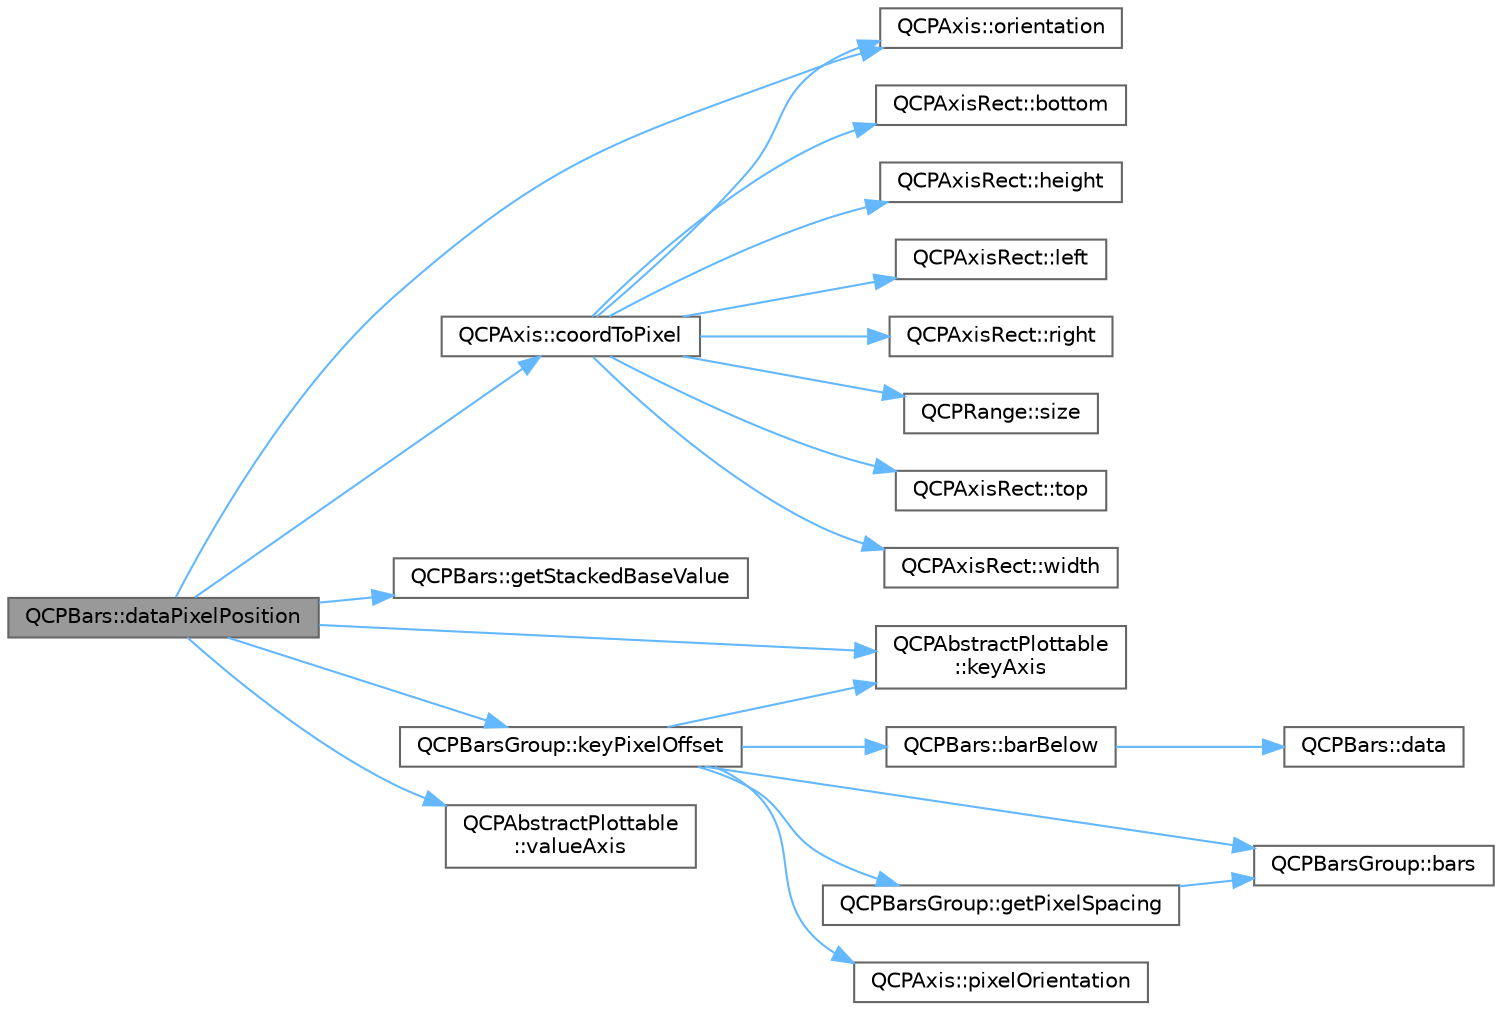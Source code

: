 digraph "QCPBars::dataPixelPosition"
{
 // LATEX_PDF_SIZE
  bgcolor="transparent";
  edge [fontname=Helvetica,fontsize=10,labelfontname=Helvetica,labelfontsize=10];
  node [fontname=Helvetica,fontsize=10,shape=box,height=0.2,width=0.4];
  rankdir="LR";
  Node1 [label="QCPBars::dataPixelPosition",height=0.2,width=0.4,color="gray40", fillcolor="grey60", style="filled", fontcolor="black",tooltip=" "];
  Node1 -> Node2 [color="steelblue1",style="solid"];
  Node2 [label="QCPAxis::coordToPixel",height=0.2,width=0.4,color="grey40", fillcolor="white", style="filled",URL="$class_q_c_p_axis.html#af15d1b3a7f7e9b53d759d3ccff1fe4b4",tooltip=" "];
  Node2 -> Node3 [color="steelblue1",style="solid"];
  Node3 [label="QCPAxisRect::bottom",height=0.2,width=0.4,color="grey40", fillcolor="white", style="filled",URL="$class_q_c_p_axis_rect.html#acefdf1abaa8a8ab681e906cc2be9581e",tooltip=" "];
  Node2 -> Node4 [color="steelblue1",style="solid"];
  Node4 [label="QCPAxisRect::height",height=0.2,width=0.4,color="grey40", fillcolor="white", style="filled",URL="$class_q_c_p_axis_rect.html#acc4377809e79d9a089ab790f39429b0d",tooltip=" "];
  Node2 -> Node5 [color="steelblue1",style="solid"];
  Node5 [label="QCPAxisRect::left",height=0.2,width=0.4,color="grey40", fillcolor="white", style="filled",URL="$class_q_c_p_axis_rect.html#afb4a3de02046b20b9310bdb8fca781c3",tooltip=" "];
  Node2 -> Node6 [color="steelblue1",style="solid"];
  Node6 [label="QCPAxis::orientation",height=0.2,width=0.4,color="grey40", fillcolor="white", style="filled",URL="$class_q_c_p_axis.html#ab988ef4538e2655bb77bd138189cd42e",tooltip=" "];
  Node2 -> Node7 [color="steelblue1",style="solid"];
  Node7 [label="QCPAxisRect::right",height=0.2,width=0.4,color="grey40", fillcolor="white", style="filled",URL="$class_q_c_p_axis_rect.html#a3f819d4a1b2193723d1fdafc573eea10",tooltip=" "];
  Node2 -> Node8 [color="steelblue1",style="solid"];
  Node8 [label="QCPRange::size",height=0.2,width=0.4,color="grey40", fillcolor="white", style="filled",URL="$class_q_c_p_range.html#a62326e7cc4316b96df6a60813230e63f",tooltip=" "];
  Node2 -> Node9 [color="steelblue1",style="solid"];
  Node9 [label="QCPAxisRect::top",height=0.2,width=0.4,color="grey40", fillcolor="white", style="filled",URL="$class_q_c_p_axis_rect.html#a45dbad181cbb9f09d068dbb76c817c95",tooltip=" "];
  Node2 -> Node10 [color="steelblue1",style="solid"];
  Node10 [label="QCPAxisRect::width",height=0.2,width=0.4,color="grey40", fillcolor="white", style="filled",URL="$class_q_c_p_axis_rect.html#a204645398a4f9d0b0189385c7c2cfb91",tooltip=" "];
  Node1 -> Node11 [color="steelblue1",style="solid"];
  Node11 [label="QCPBars::getStackedBaseValue",height=0.2,width=0.4,color="grey40", fillcolor="white", style="filled",URL="$class_q_c_p_bars.html#a0ffd6e043876e13e89eaa54e9f8a04b9",tooltip=" "];
  Node1 -> Node12 [color="steelblue1",style="solid"];
  Node12 [label="QCPAbstractPlottable\l::keyAxis",height=0.2,width=0.4,color="grey40", fillcolor="white", style="filled",URL="$class_q_c_p_abstract_plottable.html#aa6f25b97ee99988fe352f17cb9ed962b",tooltip=" "];
  Node1 -> Node13 [color="steelblue1",style="solid"];
  Node13 [label="QCPBarsGroup::keyPixelOffset",height=0.2,width=0.4,color="grey40", fillcolor="white", style="filled",URL="$class_q_c_p_bars_group.html#a8e2ca6002e7bab49670144d048a2bcc9",tooltip=" "];
  Node13 -> Node14 [color="steelblue1",style="solid"];
  Node14 [label="QCPBars::barBelow",height=0.2,width=0.4,color="grey40", fillcolor="white", style="filled",URL="$class_q_c_p_bars.html#a1b58664864b141f45e02044a855b3213",tooltip=" "];
  Node14 -> Node15 [color="steelblue1",style="solid"];
  Node15 [label="QCPBars::data",height=0.2,width=0.4,color="grey40", fillcolor="white", style="filled",URL="$class_q_c_p_bars.html#a7e373a534d82e18ed27b3fafd1f08fae",tooltip=" "];
  Node13 -> Node16 [color="steelblue1",style="solid"];
  Node16 [label="QCPBarsGroup::bars",height=0.2,width=0.4,color="grey40", fillcolor="white", style="filled",URL="$class_q_c_p_bars_group.html#a6e4f4e86abbec6a9342f204ef82abef8",tooltip=" "];
  Node13 -> Node17 [color="steelblue1",style="solid"];
  Node17 [label="QCPBarsGroup::getPixelSpacing",height=0.2,width=0.4,color="grey40", fillcolor="white", style="filled",URL="$class_q_c_p_bars_group.html#a0beccd41bc3841a4c5b284823bc7d2de",tooltip=" "];
  Node17 -> Node16 [color="steelblue1",style="solid"];
  Node13 -> Node12 [color="steelblue1",style="solid"];
  Node13 -> Node18 [color="steelblue1",style="solid"];
  Node18 [label="QCPAxis::pixelOrientation",height=0.2,width=0.4,color="grey40", fillcolor="white", style="filled",URL="$class_q_c_p_axis.html#a45c45bed7e5666683b8d56afa66fa51f",tooltip=" "];
  Node1 -> Node6 [color="steelblue1",style="solid"];
  Node1 -> Node19 [color="steelblue1",style="solid"];
  Node19 [label="QCPAbstractPlottable\l::valueAxis",height=0.2,width=0.4,color="grey40", fillcolor="white", style="filled",URL="$class_q_c_p_abstract_plottable.html#a842b3831660d3e33b73863fd133889dd",tooltip=" "];
}
